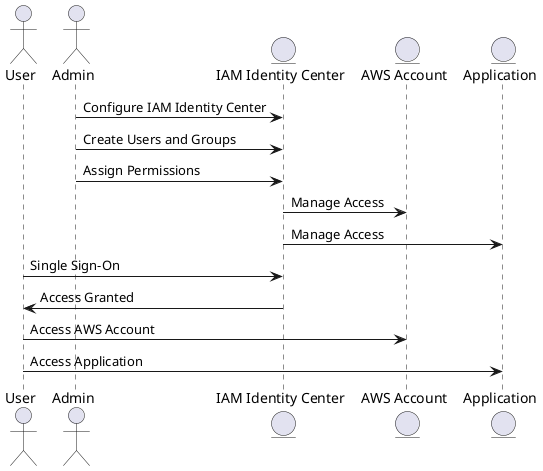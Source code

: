 @startuml
skinparam componentStyle rectangle

actor "User" as user
actor "Admin" as admin
entity "IAM Identity Center" as identityCenter
entity "AWS Account" as awsAccount
entity "Application" as app

admin -> identityCenter : Configure IAM Identity Center
admin -> identityCenter : Create Users and Groups
admin -> identityCenter : Assign Permissions
identityCenter -> awsAccount : Manage Access
identityCenter -> app : Manage Access

user -> identityCenter : Single Sign-On
identityCenter -> user : Access Granted
user -> awsAccount : Access AWS Account
user -> app : Access Application

@enduml
